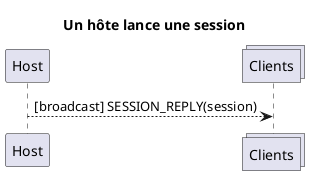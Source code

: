 @startuml

title Un hôte lance une session

participant Host
collections Clients

Host-->Clients: [broadcast] SESSION_REPLY(session)

@enduml